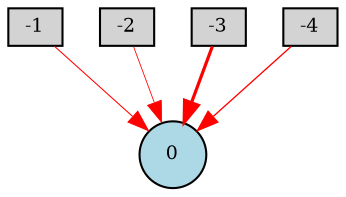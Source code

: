 digraph {
	node [fontsize=9 height=0.2 shape=circle width=0.2]
	-1 [fillcolor=lightgray shape=box style=filled]
	-2 [fillcolor=lightgray shape=box style=filled]
	-3 [fillcolor=lightgray shape=box style=filled]
	-4 [fillcolor=lightgray shape=box style=filled]
	0 [fillcolor=lightblue style=filled]
	-1 -> 0 [color=red penwidth=0.4976308846187508 style=solid]
	-2 -> 0 [color=red penwidth=0.3997454324274058 style=solid]
	-3 -> 0 [color=red penwidth=1.5399815704649895 style=solid]
	-4 -> 0 [color=red penwidth=0.6385017281589314 style=solid]
}
